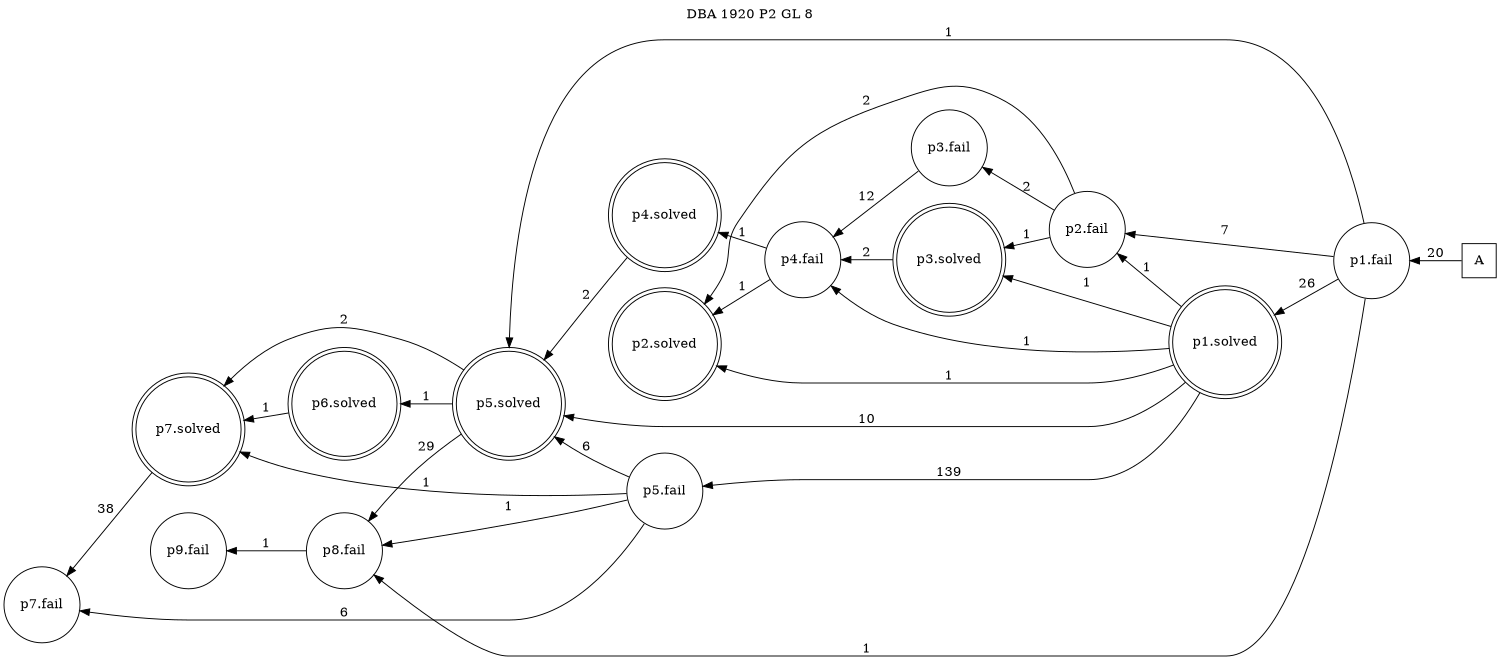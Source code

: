 digraph DBA_1920_P2_GL_8 {
labelloc="tl"
label= " DBA 1920 P2 GL 8 "
rankdir="RL";
graph [ size=" 10 , 10 !"]

"A" [shape="square" label="A"]
"p1.fail" [shape="circle" label="p1.fail"]
"p2.fail" [shape="circle" label="p2.fail"]
"p3.fail" [shape="circle" label="p3.fail"]
"p1.solved" [shape="doublecircle" label="p1.solved"]
"p2.solved" [shape="doublecircle" label="p2.solved"]
"p4.fail" [shape="circle" label="p4.fail"]
"p3.solved" [shape="doublecircle" label="p3.solved"]
"p4.solved" [shape="doublecircle" label="p4.solved"]
"p5.solved" [shape="doublecircle" label="p5.solved"]
"p6.solved" [shape="doublecircle" label="p6.solved"]
"p7.solved" [shape="doublecircle" label="p7.solved"]
"p5.fail" [shape="circle" label="p5.fail"]
"p8.fail" [shape="circle" label="p8.fail"]
"p9.fail" [shape="circle" label="p9.fail"]
"p7.fail" [shape="circle" label="p7.fail"]
"A" -> "p1.fail" [ label=20]
"p1.fail" -> "p2.fail" [ label=7]
"p1.fail" -> "p1.solved" [ label=26]
"p1.fail" -> "p5.solved" [ label=1]
"p1.fail" -> "p8.fail" [ label=1]
"p2.fail" -> "p3.fail" [ label=2]
"p2.fail" -> "p2.solved" [ label=2]
"p2.fail" -> "p3.solved" [ label=1]
"p3.fail" -> "p4.fail" [ label=12]
"p1.solved" -> "p2.fail" [ label=1]
"p1.solved" -> "p2.solved" [ label=1]
"p1.solved" -> "p4.fail" [ label=1]
"p1.solved" -> "p3.solved" [ label=1]
"p1.solved" -> "p5.solved" [ label=10]
"p1.solved" -> "p5.fail" [ label=139]
"p4.fail" -> "p2.solved" [ label=1]
"p4.fail" -> "p4.solved" [ label=1]
"p3.solved" -> "p4.fail" [ label=2]
"p4.solved" -> "p5.solved" [ label=2]
"p5.solved" -> "p6.solved" [ label=1]
"p5.solved" -> "p7.solved" [ label=2]
"p5.solved" -> "p8.fail" [ label=29]
"p6.solved" -> "p7.solved" [ label=1]
"p7.solved" -> "p7.fail" [ label=38]
"p5.fail" -> "p5.solved" [ label=6]
"p5.fail" -> "p7.solved" [ label=1]
"p5.fail" -> "p8.fail" [ label=1]
"p5.fail" -> "p7.fail" [ label=6]
"p8.fail" -> "p9.fail" [ label=1]
}
